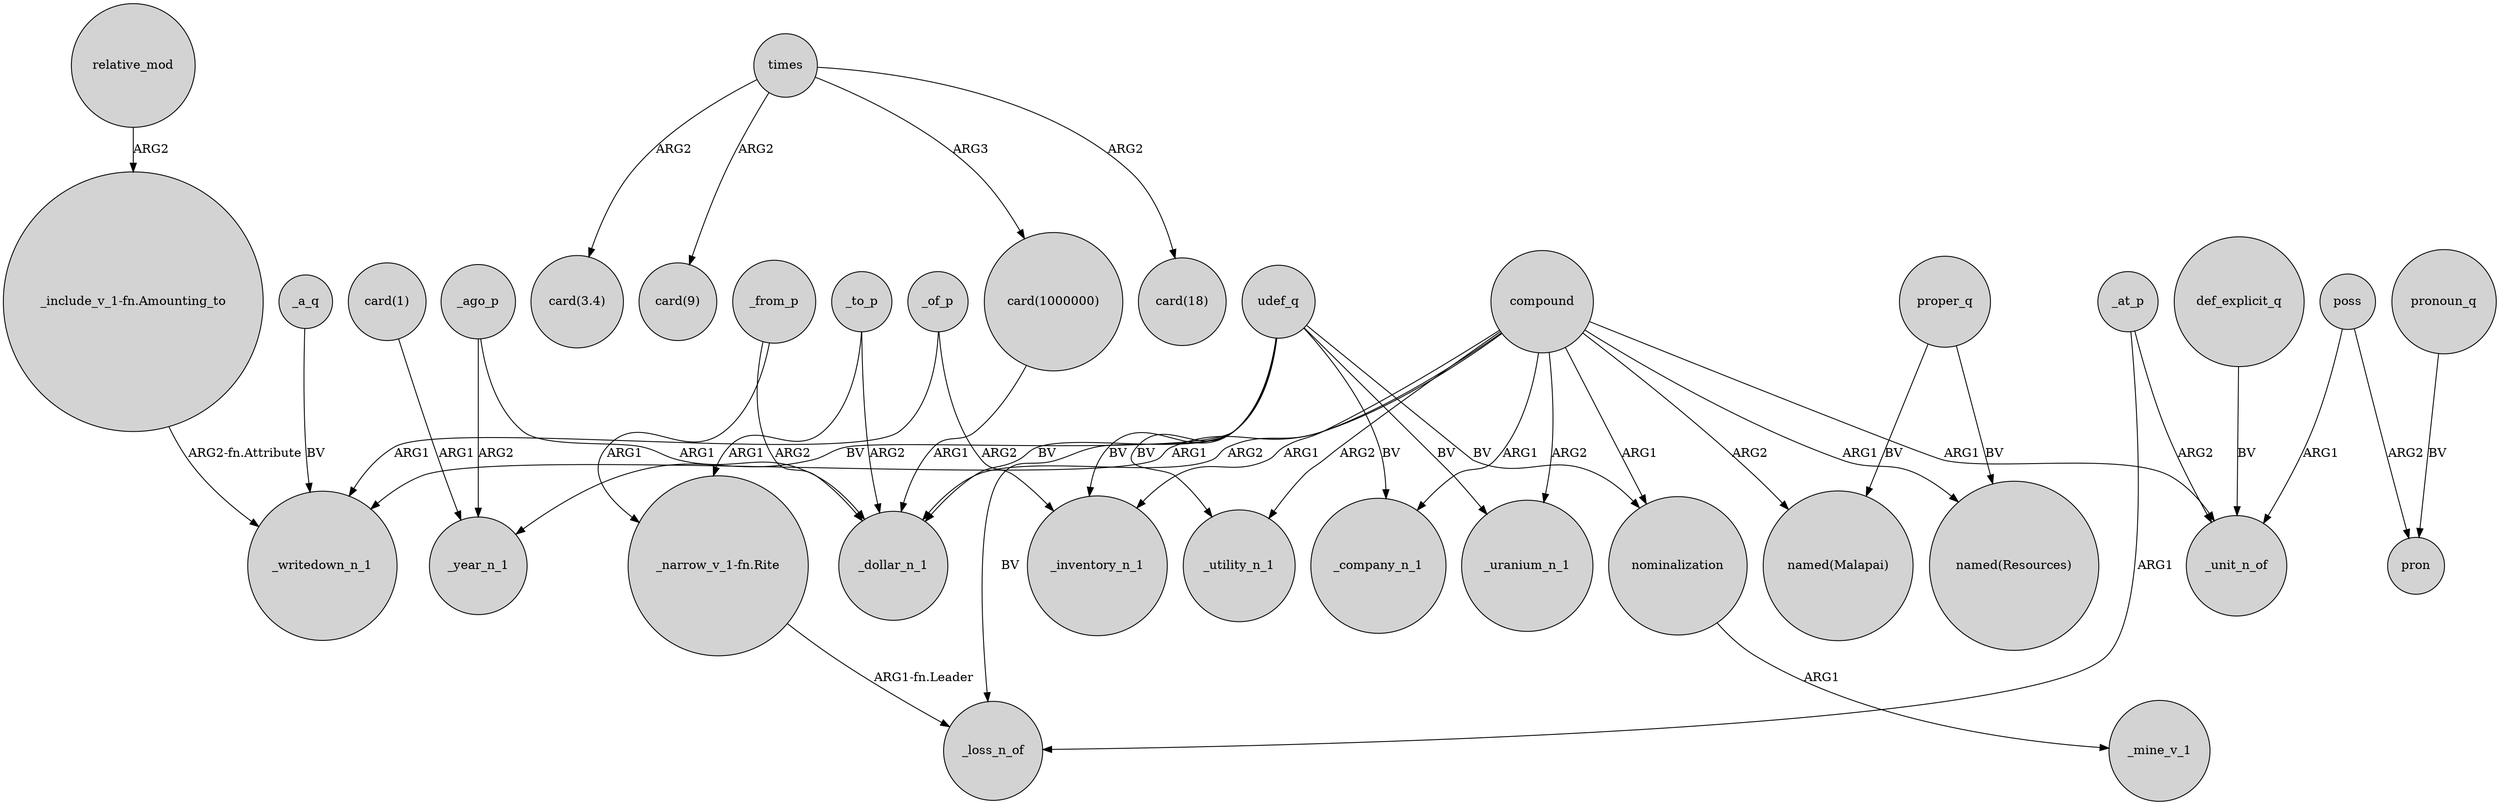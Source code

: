 digraph {
	node [shape=circle style=filled]
	relative_mod -> "_include_v_1-fn.Amounting_to" [label=ARG2]
	"_include_v_1-fn.Amounting_to" -> _writedown_n_1 [label="ARG2-fn.Attribute"]
	udef_q -> _inventory_n_1 [label=BV]
	proper_q -> "named(Malapai)" [label=BV]
	compound -> _inventory_n_1 [label=ARG1]
	_ago_p -> _dollar_n_1 [label=ARG1]
	udef_q -> _utility_n_1 [label=BV]
	proper_q -> "named(Resources)" [label=BV]
	_at_p -> _unit_n_of [label=ARG2]
	"card(1)" -> _year_n_1 [label=ARG1]
	compound -> _utility_n_1 [label=ARG2]
	udef_q -> _company_n_1 [label=BV]
	_a_q -> _writedown_n_1 [label=BV]
	udef_q -> nominalization [label=BV]
	times -> "card(1000000)" [label=ARG3]
	compound -> "named(Resources)" [label=ARG1]
	compound -> _company_n_1 [label=ARG1]
	compound -> _dollar_n_1 [label=ARG2]
	_to_p -> _dollar_n_1 [label=ARG2]
	_to_p -> "_narrow_v_1-fn.Rite" [label=ARG1]
	pronoun_q -> pron [label=BV]
	compound -> nominalization [label=ARG1]
	_from_p -> "_narrow_v_1-fn.Rite" [label=ARG1]
	poss -> pron [label=ARG2]
	compound -> _uranium_n_1 [label=ARG2]
	def_explicit_q -> _unit_n_of [label=BV]
	"_narrow_v_1-fn.Rite" -> _loss_n_of [label="ARG1-fn.Leader"]
	udef_q -> _loss_n_of [label=BV]
	_at_p -> _loss_n_of [label=ARG1]
	udef_q -> _dollar_n_1 [label=BV]
	nominalization -> _mine_v_1 [label=ARG1]
	compound -> _writedown_n_1 [label=ARG1]
	"card(1000000)" -> _dollar_n_1 [label=ARG1]
	compound -> "named(Malapai)" [label=ARG2]
	times -> "card(18)" [label=ARG2]
	times -> "card(3.4)" [label=ARG2]
	udef_q -> _uranium_n_1 [label=BV]
	_ago_p -> _year_n_1 [label=ARG2]
	udef_q -> _year_n_1 [label=BV]
	poss -> _unit_n_of [label=ARG1]
	compound -> _unit_n_of [label=ARG1]
	_of_p -> _inventory_n_1 [label=ARG2]
	times -> "card(9)" [label=ARG2]
	_from_p -> _dollar_n_1 [label=ARG2]
	_of_p -> _writedown_n_1 [label=ARG1]
}
